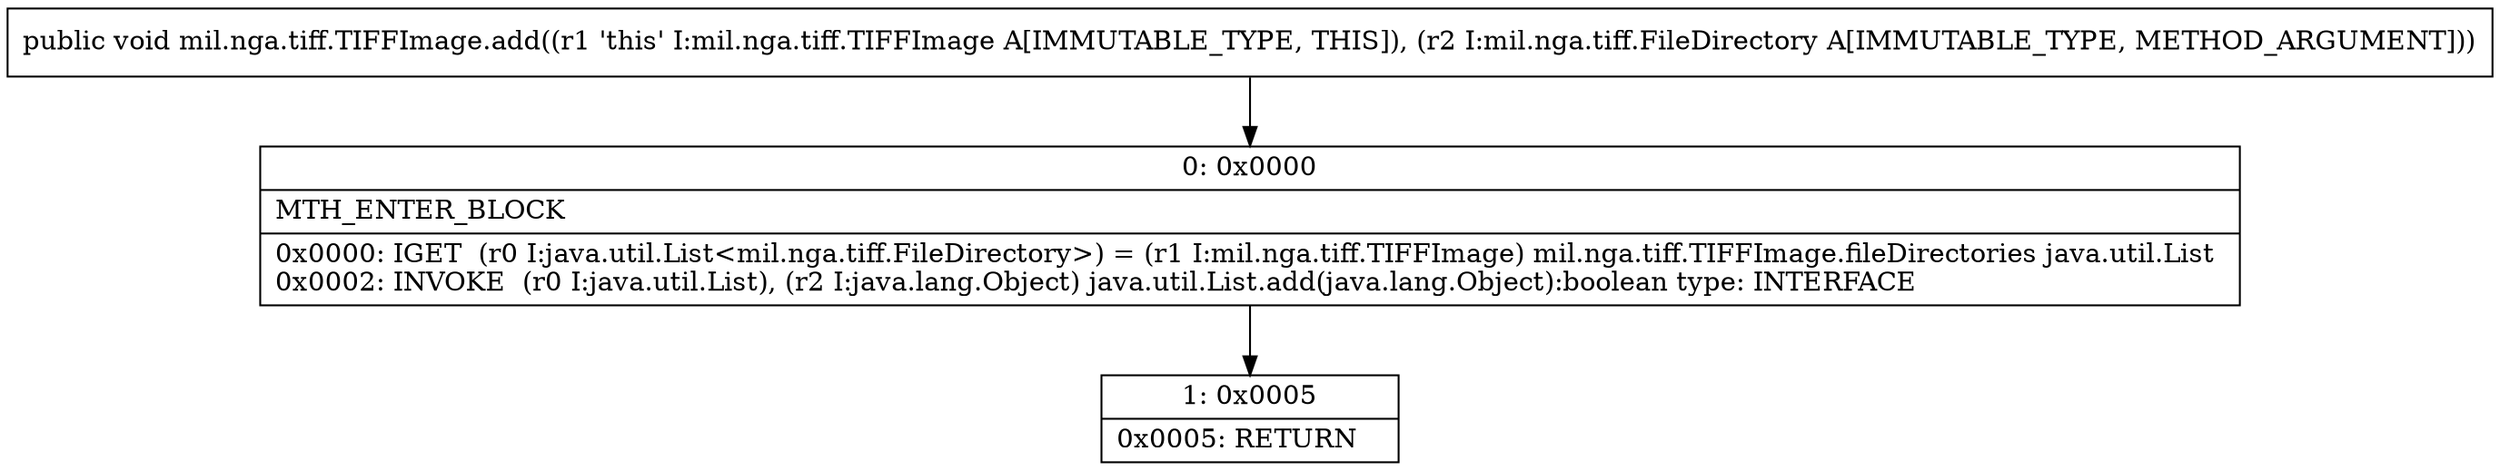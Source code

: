 digraph "CFG formil.nga.tiff.TIFFImage.add(Lmil\/nga\/tiff\/FileDirectory;)V" {
Node_0 [shape=record,label="{0\:\ 0x0000|MTH_ENTER_BLOCK\l|0x0000: IGET  (r0 I:java.util.List\<mil.nga.tiff.FileDirectory\>) = (r1 I:mil.nga.tiff.TIFFImage) mil.nga.tiff.TIFFImage.fileDirectories java.util.List \l0x0002: INVOKE  (r0 I:java.util.List), (r2 I:java.lang.Object) java.util.List.add(java.lang.Object):boolean type: INTERFACE \l}"];
Node_1 [shape=record,label="{1\:\ 0x0005|0x0005: RETURN   \l}"];
MethodNode[shape=record,label="{public void mil.nga.tiff.TIFFImage.add((r1 'this' I:mil.nga.tiff.TIFFImage A[IMMUTABLE_TYPE, THIS]), (r2 I:mil.nga.tiff.FileDirectory A[IMMUTABLE_TYPE, METHOD_ARGUMENT])) }"];
MethodNode -> Node_0;
Node_0 -> Node_1;
}

